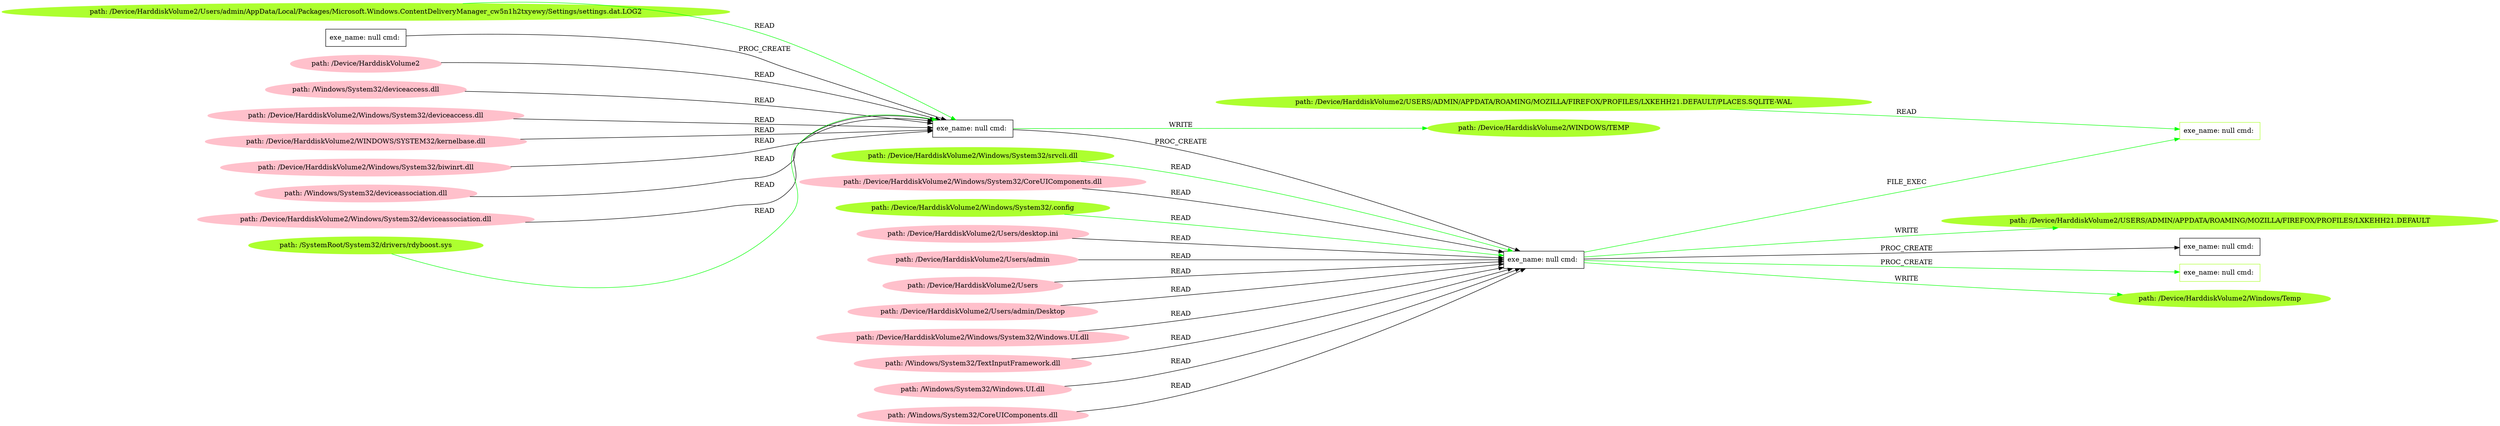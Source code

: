 digraph {
	rankdir=LR
	0 [label="exe_name: null cmd: " color=black shape=box style=solid]
	40 [label="exe_name: null cmd: " color=greenyellow shape=box style=solid]
	0 -> 40 [label=FILE_EXEC color=green]
	39 [label="path: /Device/HarddiskVolume2/Windows/System32/srvcli.dll" color=greenyellow shape=oval style=filled]
	0 [label="exe_name: null cmd: " color=black shape=box style=solid]
	39 -> 0 [label=READ color=green]
	33 [label="path: /Device/HarddiskVolume2/Users/admin/AppData/Local/Packages/Microsoft.Windows.ContentDeliveryManager_cw5n1h2txyewy/Settings/settings.dat.LOG2" color=greenyellow shape=oval style=filled]
	20 [label="exe_name: null cmd: " color=black shape=box style=solid]
	33 -> 20 [label=READ color=green]
	35 [label="path: /Device/HarddiskVolume2/Windows/System32/.config" color=greenyellow shape=oval style=filled]
	0 [label="exe_name: null cmd: " color=black shape=box style=solid]
	35 -> 0 [label=READ color=green]
	15 [label="exe_name: null cmd: " color=black shape=box style=solid]
	20 [label="exe_name: null cmd: " color=black shape=box style=solid]
	15 -> 20 [label=PROC_CREATE color=black]
	28 [label="path: /Device/HarddiskVolume2" color=pink shape=oval style=filled]
	20 [label="exe_name: null cmd: " color=black shape=box style=solid]
	28 -> 20 [label=READ color=black]
	17 [label="path: /Windows/System32/deviceaccess.dll" color=pink shape=oval style=filled]
	20 [label="exe_name: null cmd: " color=black shape=box style=solid]
	17 -> 20 [label=READ color=black]
	9 [label="path: /Device/HarddiskVolume2/Windows/System32/deviceaccess.dll" color=pink shape=oval style=filled]
	20 [label="exe_name: null cmd: " color=black shape=box style=solid]
	9 -> 20 [label=READ color=black]
	30 [label="path: /Device/HarddiskVolume2/WINDOWS/SYSTEM32/kernelbase.dll" color=pink shape=oval style=filled]
	20 [label="exe_name: null cmd: " color=black shape=box style=solid]
	30 -> 20 [label=READ color=black]
	3 [label="path: /Device/HarddiskVolume2/Windows/System32/biwinrt.dll" color=pink shape=oval style=filled]
	20 [label="exe_name: null cmd: " color=black shape=box style=solid]
	3 -> 20 [label=READ color=black]
	11 [label="path: /Windows/System32/deviceassociation.dll" color=pink shape=oval style=filled]
	20 [label="exe_name: null cmd: " color=black shape=box style=solid]
	11 -> 20 [label=READ color=black]
	7 [label="path: /Device/HarddiskVolume2/Windows/System32/deviceassociation.dll" color=pink shape=oval style=filled]
	20 [label="exe_name: null cmd: " color=black shape=box style=solid]
	7 -> 20 [label=READ color=black]
	20 [label="exe_name: null cmd: " color=black shape=box style=solid]
	0 [label="exe_name: null cmd: " color=black shape=box style=solid]
	20 -> 0 [label=PROC_CREATE color=black]
	2 [label="path: /Device/HarddiskVolume2/Users/desktop.ini" color=pink shape=oval style=filled]
	0 [label="exe_name: null cmd: " color=black shape=box style=solid]
	2 -> 0 [label=READ color=black]
	22 [label="path: /Device/HarddiskVolume2/Users/admin" color=pink shape=oval style=filled]
	0 [label="exe_name: null cmd: " color=black shape=box style=solid]
	22 -> 0 [label=READ color=black]
	19 [label="path: /Device/HarddiskVolume2/Users" color=pink shape=oval style=filled]
	0 [label="exe_name: null cmd: " color=black shape=box style=solid]
	19 -> 0 [label=READ color=black]
	18 [label="path: /Device/HarddiskVolume2/Users/admin/Desktop" color=pink shape=oval style=filled]
	0 [label="exe_name: null cmd: " color=black shape=box style=solid]
	18 -> 0 [label=READ color=black]
	14 [label="path: /Device/HarddiskVolume2/Windows/System32/Windows.UI.dll" color=pink shape=oval style=filled]
	0 [label="exe_name: null cmd: " color=black shape=box style=solid]
	14 -> 0 [label=READ color=black]
	6 [label="path: /Windows/System32/TextInputFramework.dll" color=pink shape=oval style=filled]
	0 [label="exe_name: null cmd: " color=black shape=box style=solid]
	6 -> 0 [label=READ color=black]
	8 [label="path: /Windows/System32/Windows.UI.dll" color=pink shape=oval style=filled]
	0 [label="exe_name: null cmd: " color=black shape=box style=solid]
	8 -> 0 [label=READ color=black]
	23 [label="path: /Windows/System32/CoreUIComponents.dll" color=pink shape=oval style=filled]
	0 [label="exe_name: null cmd: " color=black shape=box style=solid]
	23 -> 0 [label=READ color=black]
	13 [label="path: /Device/HarddiskVolume2/Windows/System32/CoreUIComponents.dll" color=pink shape=oval style=filled]
	0 [label="exe_name: null cmd: " color=black shape=box style=solid]
	13 -> 0 [label=READ color=black]
	0 [label="exe_name: null cmd: " color=black shape=box style=solid]
	1 [label="exe_name: null cmd: " color=black shape=box style=solid]
	0 -> 1 [label=PROC_CREATE color=black]
	20 [label="exe_name: null cmd: " color=black shape=box style=solid]
	32 [label="path: /Device/HarddiskVolume2/WINDOWS/TEMP" color=greenyellow shape=oval style=filled]
	20 -> 32 [label=WRITE color=green]
	0 [label="exe_name: null cmd: " color=black shape=box style=solid]
	38 [label="exe_name: null cmd: " color=greenyellow shape=box style=solid]
	0 -> 38 [label=PROC_CREATE color=green]
	0 [label="exe_name: null cmd: " color=black shape=box style=solid]
	37 [label="path: /Device/HarddiskVolume2/Windows/Temp" color=greenyellow shape=oval style=filled]
	0 -> 37 [label=WRITE color=green]
	34 [label="path: /SystemRoot/System32/drivers/rdyboost.sys" color=greenyellow shape=oval style=filled]
	20 [label="exe_name: null cmd: " color=black shape=box style=solid]
	34 -> 20 [label=READ color=green]
	0 [label="exe_name: null cmd: " color=black shape=box style=solid]
	36 [label="path: /Device/HarddiskVolume2/USERS/ADMIN/APPDATA/ROAMING/MOZILLA/FIREFOX/PROFILES/LXKEHH21.DEFAULT" color=greenyellow shape=oval style=filled]
	0 -> 36 [label=WRITE color=green]
	41 [label="path: /Device/HarddiskVolume2/USERS/ADMIN/APPDATA/ROAMING/MOZILLA/FIREFOX/PROFILES/LXKEHH21.DEFAULT/PLACES.SQLITE-WAL" color=greenyellow shape=oval style=filled]
	40 [label="exe_name: null cmd: " color=greenyellow shape=box style=solid]
	41 -> 40 [label=READ color=green]
}
